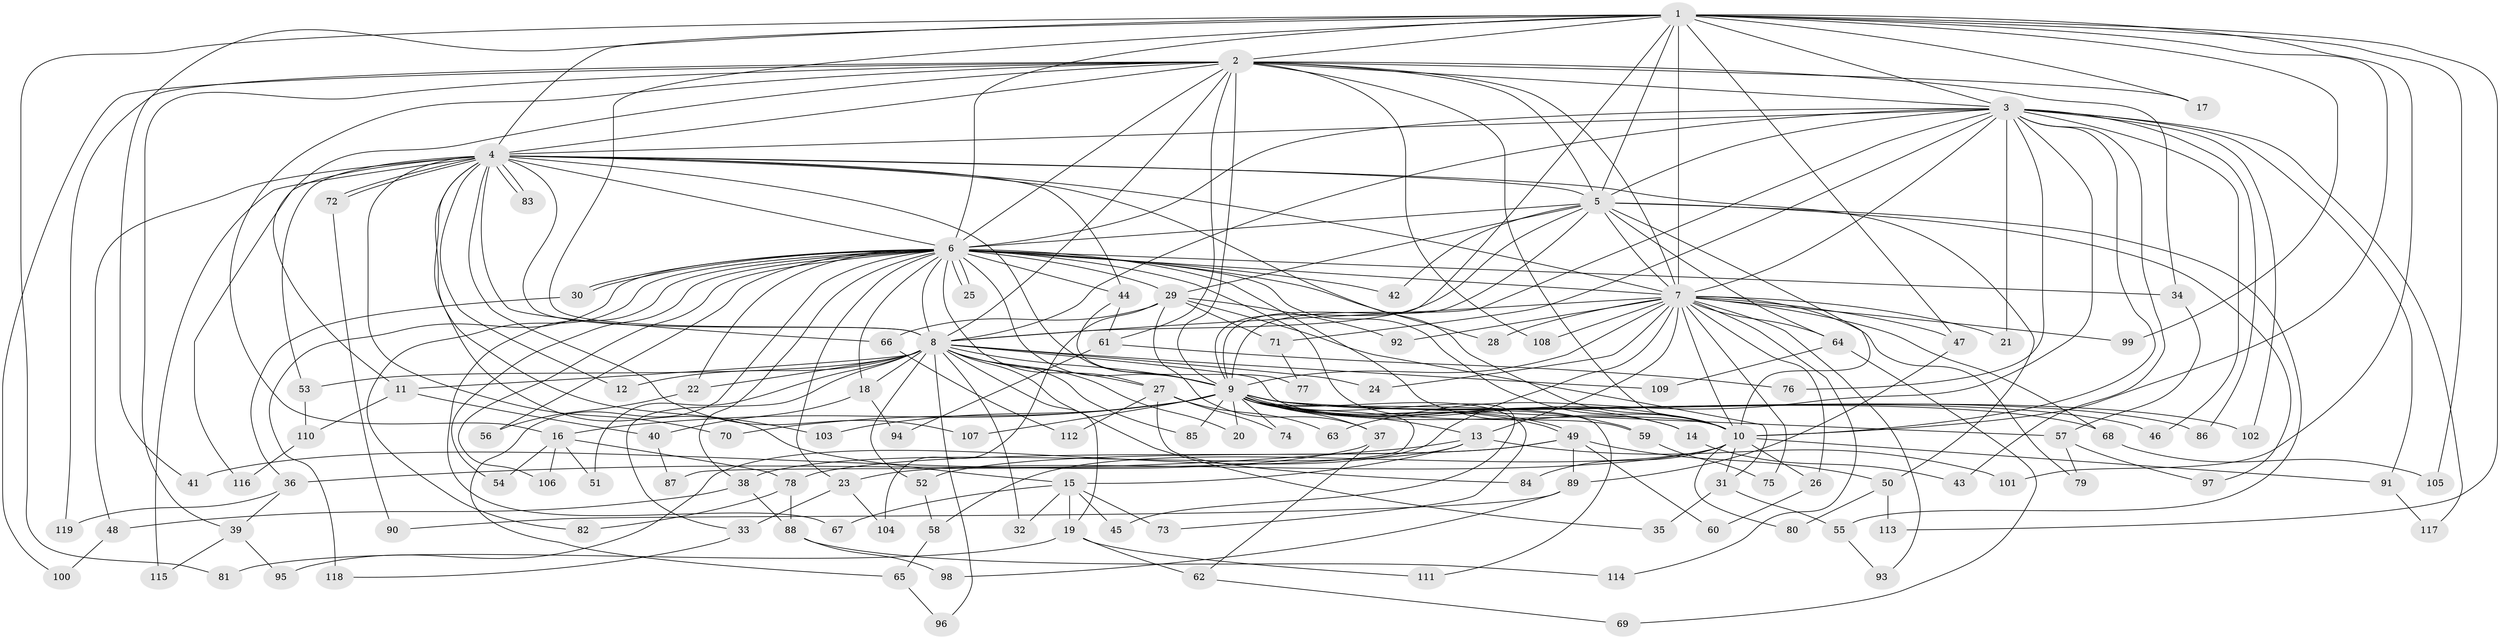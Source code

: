 // Generated by graph-tools (version 1.1) at 2025/01/03/09/25 03:01:25]
// undirected, 119 vertices, 263 edges
graph export_dot {
graph [start="1"]
  node [color=gray90,style=filled];
  1;
  2;
  3;
  4;
  5;
  6;
  7;
  8;
  9;
  10;
  11;
  12;
  13;
  14;
  15;
  16;
  17;
  18;
  19;
  20;
  21;
  22;
  23;
  24;
  25;
  26;
  27;
  28;
  29;
  30;
  31;
  32;
  33;
  34;
  35;
  36;
  37;
  38;
  39;
  40;
  41;
  42;
  43;
  44;
  45;
  46;
  47;
  48;
  49;
  50;
  51;
  52;
  53;
  54;
  55;
  56;
  57;
  58;
  59;
  60;
  61;
  62;
  63;
  64;
  65;
  66;
  67;
  68;
  69;
  70;
  71;
  72;
  73;
  74;
  75;
  76;
  77;
  78;
  79;
  80;
  81;
  82;
  83;
  84;
  85;
  86;
  87;
  88;
  89;
  90;
  91;
  92;
  93;
  94;
  95;
  96;
  97;
  98;
  99;
  100;
  101;
  102;
  103;
  104;
  105;
  106;
  107;
  108;
  109;
  110;
  111;
  112;
  113;
  114;
  115;
  116;
  117;
  118;
  119;
  1 -- 2;
  1 -- 3;
  1 -- 4;
  1 -- 5;
  1 -- 6;
  1 -- 7;
  1 -- 8;
  1 -- 9;
  1 -- 10;
  1 -- 17;
  1 -- 41;
  1 -- 47;
  1 -- 81;
  1 -- 99;
  1 -- 101;
  1 -- 105;
  1 -- 113;
  2 -- 3;
  2 -- 4;
  2 -- 5;
  2 -- 6;
  2 -- 7;
  2 -- 8;
  2 -- 9;
  2 -- 10;
  2 -- 11;
  2 -- 16;
  2 -- 17;
  2 -- 34;
  2 -- 39;
  2 -- 61;
  2 -- 100;
  2 -- 108;
  2 -- 119;
  3 -- 4;
  3 -- 5;
  3 -- 6;
  3 -- 7;
  3 -- 8;
  3 -- 9;
  3 -- 10;
  3 -- 21;
  3 -- 43;
  3 -- 46;
  3 -- 63;
  3 -- 71;
  3 -- 76;
  3 -- 86;
  3 -- 91;
  3 -- 102;
  3 -- 117;
  4 -- 5;
  4 -- 6;
  4 -- 7;
  4 -- 8;
  4 -- 9;
  4 -- 10;
  4 -- 12;
  4 -- 15;
  4 -- 44;
  4 -- 48;
  4 -- 50;
  4 -- 53;
  4 -- 66;
  4 -- 70;
  4 -- 72;
  4 -- 72;
  4 -- 83;
  4 -- 83;
  4 -- 103;
  4 -- 107;
  4 -- 115;
  4 -- 116;
  5 -- 6;
  5 -- 7;
  5 -- 8;
  5 -- 9;
  5 -- 10;
  5 -- 29;
  5 -- 42;
  5 -- 55;
  5 -- 64;
  5 -- 97;
  6 -- 7;
  6 -- 8;
  6 -- 9;
  6 -- 10;
  6 -- 14;
  6 -- 18;
  6 -- 22;
  6 -- 23;
  6 -- 25;
  6 -- 25;
  6 -- 27;
  6 -- 28;
  6 -- 29;
  6 -- 30;
  6 -- 30;
  6 -- 34;
  6 -- 38;
  6 -- 42;
  6 -- 44;
  6 -- 54;
  6 -- 56;
  6 -- 59;
  6 -- 65;
  6 -- 67;
  6 -- 82;
  6 -- 106;
  6 -- 118;
  7 -- 8;
  7 -- 9;
  7 -- 10;
  7 -- 13;
  7 -- 21;
  7 -- 24;
  7 -- 26;
  7 -- 28;
  7 -- 47;
  7 -- 64;
  7 -- 68;
  7 -- 75;
  7 -- 79;
  7 -- 92;
  7 -- 93;
  7 -- 95;
  7 -- 99;
  7 -- 108;
  7 -- 114;
  8 -- 9;
  8 -- 10;
  8 -- 11;
  8 -- 12;
  8 -- 18;
  8 -- 19;
  8 -- 20;
  8 -- 22;
  8 -- 24;
  8 -- 27;
  8 -- 32;
  8 -- 33;
  8 -- 35;
  8 -- 51;
  8 -- 52;
  8 -- 53;
  8 -- 85;
  8 -- 96;
  8 -- 109;
  9 -- 10;
  9 -- 13;
  9 -- 14;
  9 -- 16;
  9 -- 20;
  9 -- 37;
  9 -- 45;
  9 -- 46;
  9 -- 49;
  9 -- 49;
  9 -- 57;
  9 -- 59;
  9 -- 68;
  9 -- 70;
  9 -- 73;
  9 -- 74;
  9 -- 85;
  9 -- 86;
  9 -- 87;
  9 -- 102;
  9 -- 103;
  9 -- 107;
  9 -- 111;
  10 -- 23;
  10 -- 26;
  10 -- 31;
  10 -- 58;
  10 -- 80;
  10 -- 84;
  10 -- 91;
  11 -- 40;
  11 -- 110;
  13 -- 15;
  13 -- 36;
  13 -- 38;
  13 -- 101;
  14 -- 43;
  15 -- 19;
  15 -- 32;
  15 -- 45;
  15 -- 67;
  15 -- 73;
  16 -- 51;
  16 -- 54;
  16 -- 78;
  16 -- 106;
  18 -- 40;
  18 -- 94;
  19 -- 62;
  19 -- 81;
  19 -- 111;
  22 -- 56;
  23 -- 33;
  23 -- 104;
  26 -- 60;
  27 -- 63;
  27 -- 74;
  27 -- 84;
  27 -- 112;
  29 -- 31;
  29 -- 37;
  29 -- 66;
  29 -- 71;
  29 -- 92;
  29 -- 104;
  30 -- 36;
  31 -- 35;
  31 -- 55;
  33 -- 118;
  34 -- 57;
  36 -- 39;
  36 -- 119;
  37 -- 41;
  37 -- 62;
  38 -- 48;
  38 -- 88;
  39 -- 95;
  39 -- 115;
  40 -- 87;
  44 -- 61;
  44 -- 77;
  47 -- 89;
  48 -- 100;
  49 -- 50;
  49 -- 52;
  49 -- 60;
  49 -- 78;
  49 -- 89;
  50 -- 80;
  50 -- 113;
  52 -- 58;
  53 -- 110;
  55 -- 93;
  57 -- 79;
  57 -- 97;
  58 -- 65;
  59 -- 75;
  61 -- 76;
  61 -- 94;
  62 -- 69;
  64 -- 69;
  64 -- 109;
  65 -- 96;
  66 -- 112;
  68 -- 105;
  71 -- 77;
  72 -- 90;
  78 -- 82;
  78 -- 88;
  88 -- 98;
  88 -- 114;
  89 -- 90;
  89 -- 98;
  91 -- 117;
  110 -- 116;
}
